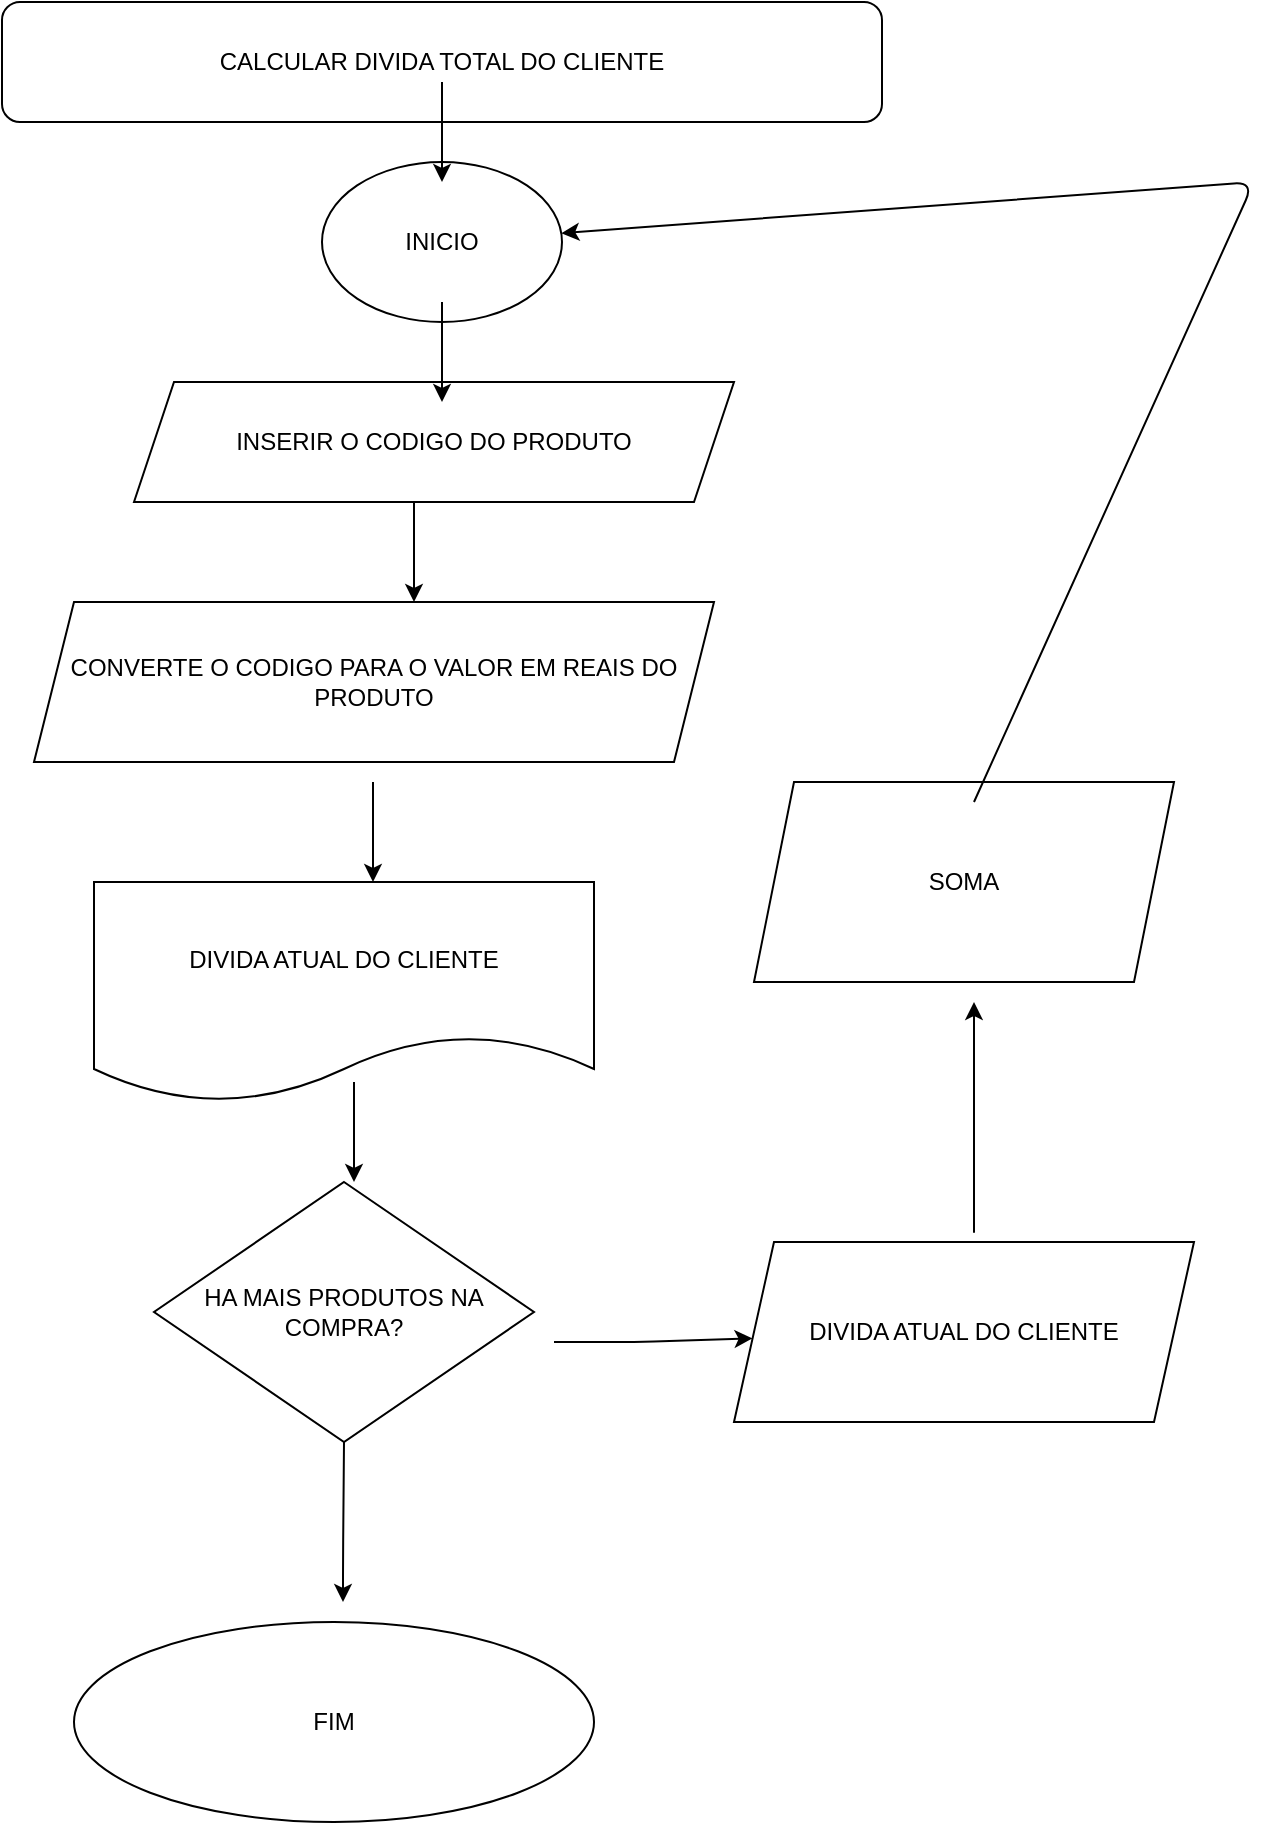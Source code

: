 <mxfile version="13.6.2" type="github">
  <diagram id="D6_Y7MDwxC_fP0YP34jS" name="Page-1">
    <mxGraphModel dx="1038" dy="532" grid="1" gridSize="10" guides="1" tooltips="1" connect="1" arrows="1" fold="1" page="1" pageScale="1" pageWidth="827" pageHeight="1169" math="0" shadow="0">
      <root>
        <mxCell id="0" />
        <mxCell id="1" parent="0" />
        <mxCell id="hmC6wKcbV871CDQbGuwJ-1" value="CALCULAR DIVIDA TOTAL DO CLIENTE" style="rounded=1;whiteSpace=wrap;html=1;" vertex="1" parent="1">
          <mxGeometry x="194" y="40" width="440" height="60" as="geometry" />
        </mxCell>
        <mxCell id="hmC6wKcbV871CDQbGuwJ-2" value="INSERIR O CODIGO DO PRODUTO" style="shape=parallelogram;perimeter=parallelogramPerimeter;whiteSpace=wrap;html=1;fixedSize=1;" vertex="1" parent="1">
          <mxGeometry x="260" y="230" width="300" height="60" as="geometry" />
        </mxCell>
        <mxCell id="hmC6wKcbV871CDQbGuwJ-3" value="INICIO" style="ellipse;whiteSpace=wrap;html=1;" vertex="1" parent="1">
          <mxGeometry x="354" y="120" width="120" height="80" as="geometry" />
        </mxCell>
        <mxCell id="hmC6wKcbV871CDQbGuwJ-4" value="CONVERTE O CODIGO PARA O VALOR EM REAIS DO PRODUTO" style="shape=parallelogram;perimeter=parallelogramPerimeter;whiteSpace=wrap;html=1;fixedSize=1;" vertex="1" parent="1">
          <mxGeometry x="210" y="340" width="340" height="80" as="geometry" />
        </mxCell>
        <mxCell id="hmC6wKcbV871CDQbGuwJ-5" value="DIVIDA ATUAL DO CLIENTE" style="shape=document;whiteSpace=wrap;html=1;boundedLbl=1;" vertex="1" parent="1">
          <mxGeometry x="240" y="480" width="250" height="110" as="geometry" />
        </mxCell>
        <mxCell id="hmC6wKcbV871CDQbGuwJ-6" value="FIM" style="ellipse;whiteSpace=wrap;html=1;" vertex="1" parent="1">
          <mxGeometry x="230" y="850" width="260" height="100" as="geometry" />
        </mxCell>
        <mxCell id="hmC6wKcbV871CDQbGuwJ-7" value="HA MAIS PRODUTOS NA COMPRA?" style="rhombus;whiteSpace=wrap;html=1;" vertex="1" parent="1">
          <mxGeometry x="270" y="630" width="190" height="130" as="geometry" />
        </mxCell>
        <mxCell id="hmC6wKcbV871CDQbGuwJ-8" value="DIVIDA ATUAL DO CLIENTE" style="shape=parallelogram;perimeter=parallelogramPerimeter;whiteSpace=wrap;html=1;fixedSize=1;" vertex="1" parent="1">
          <mxGeometry x="560" y="660" width="230" height="90" as="geometry" />
        </mxCell>
        <mxCell id="hmC6wKcbV871CDQbGuwJ-9" value="SOMA" style="shape=parallelogram;perimeter=parallelogramPerimeter;whiteSpace=wrap;html=1;fixedSize=1;" vertex="1" parent="1">
          <mxGeometry x="570" y="430" width="210" height="100" as="geometry" />
        </mxCell>
        <mxCell id="hmC6wKcbV871CDQbGuwJ-10" value="" style="endArrow=classic;html=1;" edge="1" parent="1">
          <mxGeometry width="50" height="50" relative="1" as="geometry">
            <mxPoint x="414" y="80" as="sourcePoint" />
            <mxPoint x="414" y="130" as="targetPoint" />
            <Array as="points">
              <mxPoint x="414" y="110" />
            </Array>
          </mxGeometry>
        </mxCell>
        <mxCell id="hmC6wKcbV871CDQbGuwJ-11" value="" style="endArrow=classic;html=1;" edge="1" parent="1">
          <mxGeometry width="50" height="50" relative="1" as="geometry">
            <mxPoint x="414" y="190" as="sourcePoint" />
            <mxPoint x="414" y="240" as="targetPoint" />
            <Array as="points">
              <mxPoint x="414" y="220" />
            </Array>
          </mxGeometry>
        </mxCell>
        <mxCell id="hmC6wKcbV871CDQbGuwJ-12" value="" style="endArrow=classic;html=1;" edge="1" parent="1">
          <mxGeometry width="50" height="50" relative="1" as="geometry">
            <mxPoint x="400" y="290" as="sourcePoint" />
            <mxPoint x="400" y="340" as="targetPoint" />
            <Array as="points">
              <mxPoint x="400" y="320" />
            </Array>
          </mxGeometry>
        </mxCell>
        <mxCell id="hmC6wKcbV871CDQbGuwJ-13" value="" style="endArrow=classic;html=1;" edge="1" parent="1">
          <mxGeometry width="50" height="50" relative="1" as="geometry">
            <mxPoint x="379.5" y="430" as="sourcePoint" />
            <mxPoint x="379.5" y="480" as="targetPoint" />
            <Array as="points">
              <mxPoint x="379.5" y="460" />
            </Array>
          </mxGeometry>
        </mxCell>
        <mxCell id="hmC6wKcbV871CDQbGuwJ-14" value="" style="endArrow=classic;html=1;" edge="1" parent="1">
          <mxGeometry width="50" height="50" relative="1" as="geometry">
            <mxPoint x="370" y="580" as="sourcePoint" />
            <mxPoint x="370" y="630" as="targetPoint" />
            <Array as="points">
              <mxPoint x="370" y="610" />
            </Array>
          </mxGeometry>
        </mxCell>
        <mxCell id="hmC6wKcbV871CDQbGuwJ-15" value="" style="endArrow=classic;html=1;exitX=0.5;exitY=1;exitDx=0;exitDy=0;" edge="1" parent="1" source="hmC6wKcbV871CDQbGuwJ-7">
          <mxGeometry width="50" height="50" relative="1" as="geometry">
            <mxPoint x="364.5" y="790" as="sourcePoint" />
            <mxPoint x="364.5" y="840" as="targetPoint" />
            <Array as="points">
              <mxPoint x="364.5" y="820" />
            </Array>
          </mxGeometry>
        </mxCell>
        <mxCell id="hmC6wKcbV871CDQbGuwJ-16" value="" style="endArrow=classic;html=1;" edge="1" parent="1" target="hmC6wKcbV871CDQbGuwJ-8">
          <mxGeometry width="50" height="50" relative="1" as="geometry">
            <mxPoint x="470" y="710" as="sourcePoint" />
            <mxPoint x="510" y="730" as="targetPoint" />
            <Array as="points">
              <mxPoint x="510" y="710" />
            </Array>
          </mxGeometry>
        </mxCell>
        <mxCell id="hmC6wKcbV871CDQbGuwJ-17" value="" style="endArrow=classic;html=1;" edge="1" parent="1">
          <mxGeometry width="50" height="50" relative="1" as="geometry">
            <mxPoint x="680" y="585" as="sourcePoint" />
            <mxPoint x="680" y="540" as="targetPoint" />
            <Array as="points">
              <mxPoint x="680" y="660" />
            </Array>
          </mxGeometry>
        </mxCell>
        <mxCell id="hmC6wKcbV871CDQbGuwJ-19" value="" style="endArrow=classic;html=1;" edge="1" parent="1" target="hmC6wKcbV871CDQbGuwJ-3">
          <mxGeometry width="50" height="50" relative="1" as="geometry">
            <mxPoint x="680" y="440" as="sourcePoint" />
            <mxPoint x="680" y="130" as="targetPoint" />
            <Array as="points">
              <mxPoint x="680" y="440" />
              <mxPoint x="820" y="130" />
            </Array>
          </mxGeometry>
        </mxCell>
      </root>
    </mxGraphModel>
  </diagram>
</mxfile>

